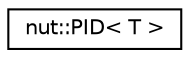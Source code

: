 digraph "クラス階層図"
{
 // LATEX_PDF_SIZE
  edge [fontname="Helvetica",fontsize="10",labelfontname="Helvetica",labelfontsize="10"];
  node [fontname="Helvetica",fontsize="10",shape=record];
  rankdir="LR";
  Node0 [label="nut::PID\< T \>",height=0.2,width=0.4,color="black", fillcolor="white", style="filled",URL="$d5/d5c/classnut_1_1_p_i_d.html",tooltip="PID制御器クラス"];
}
